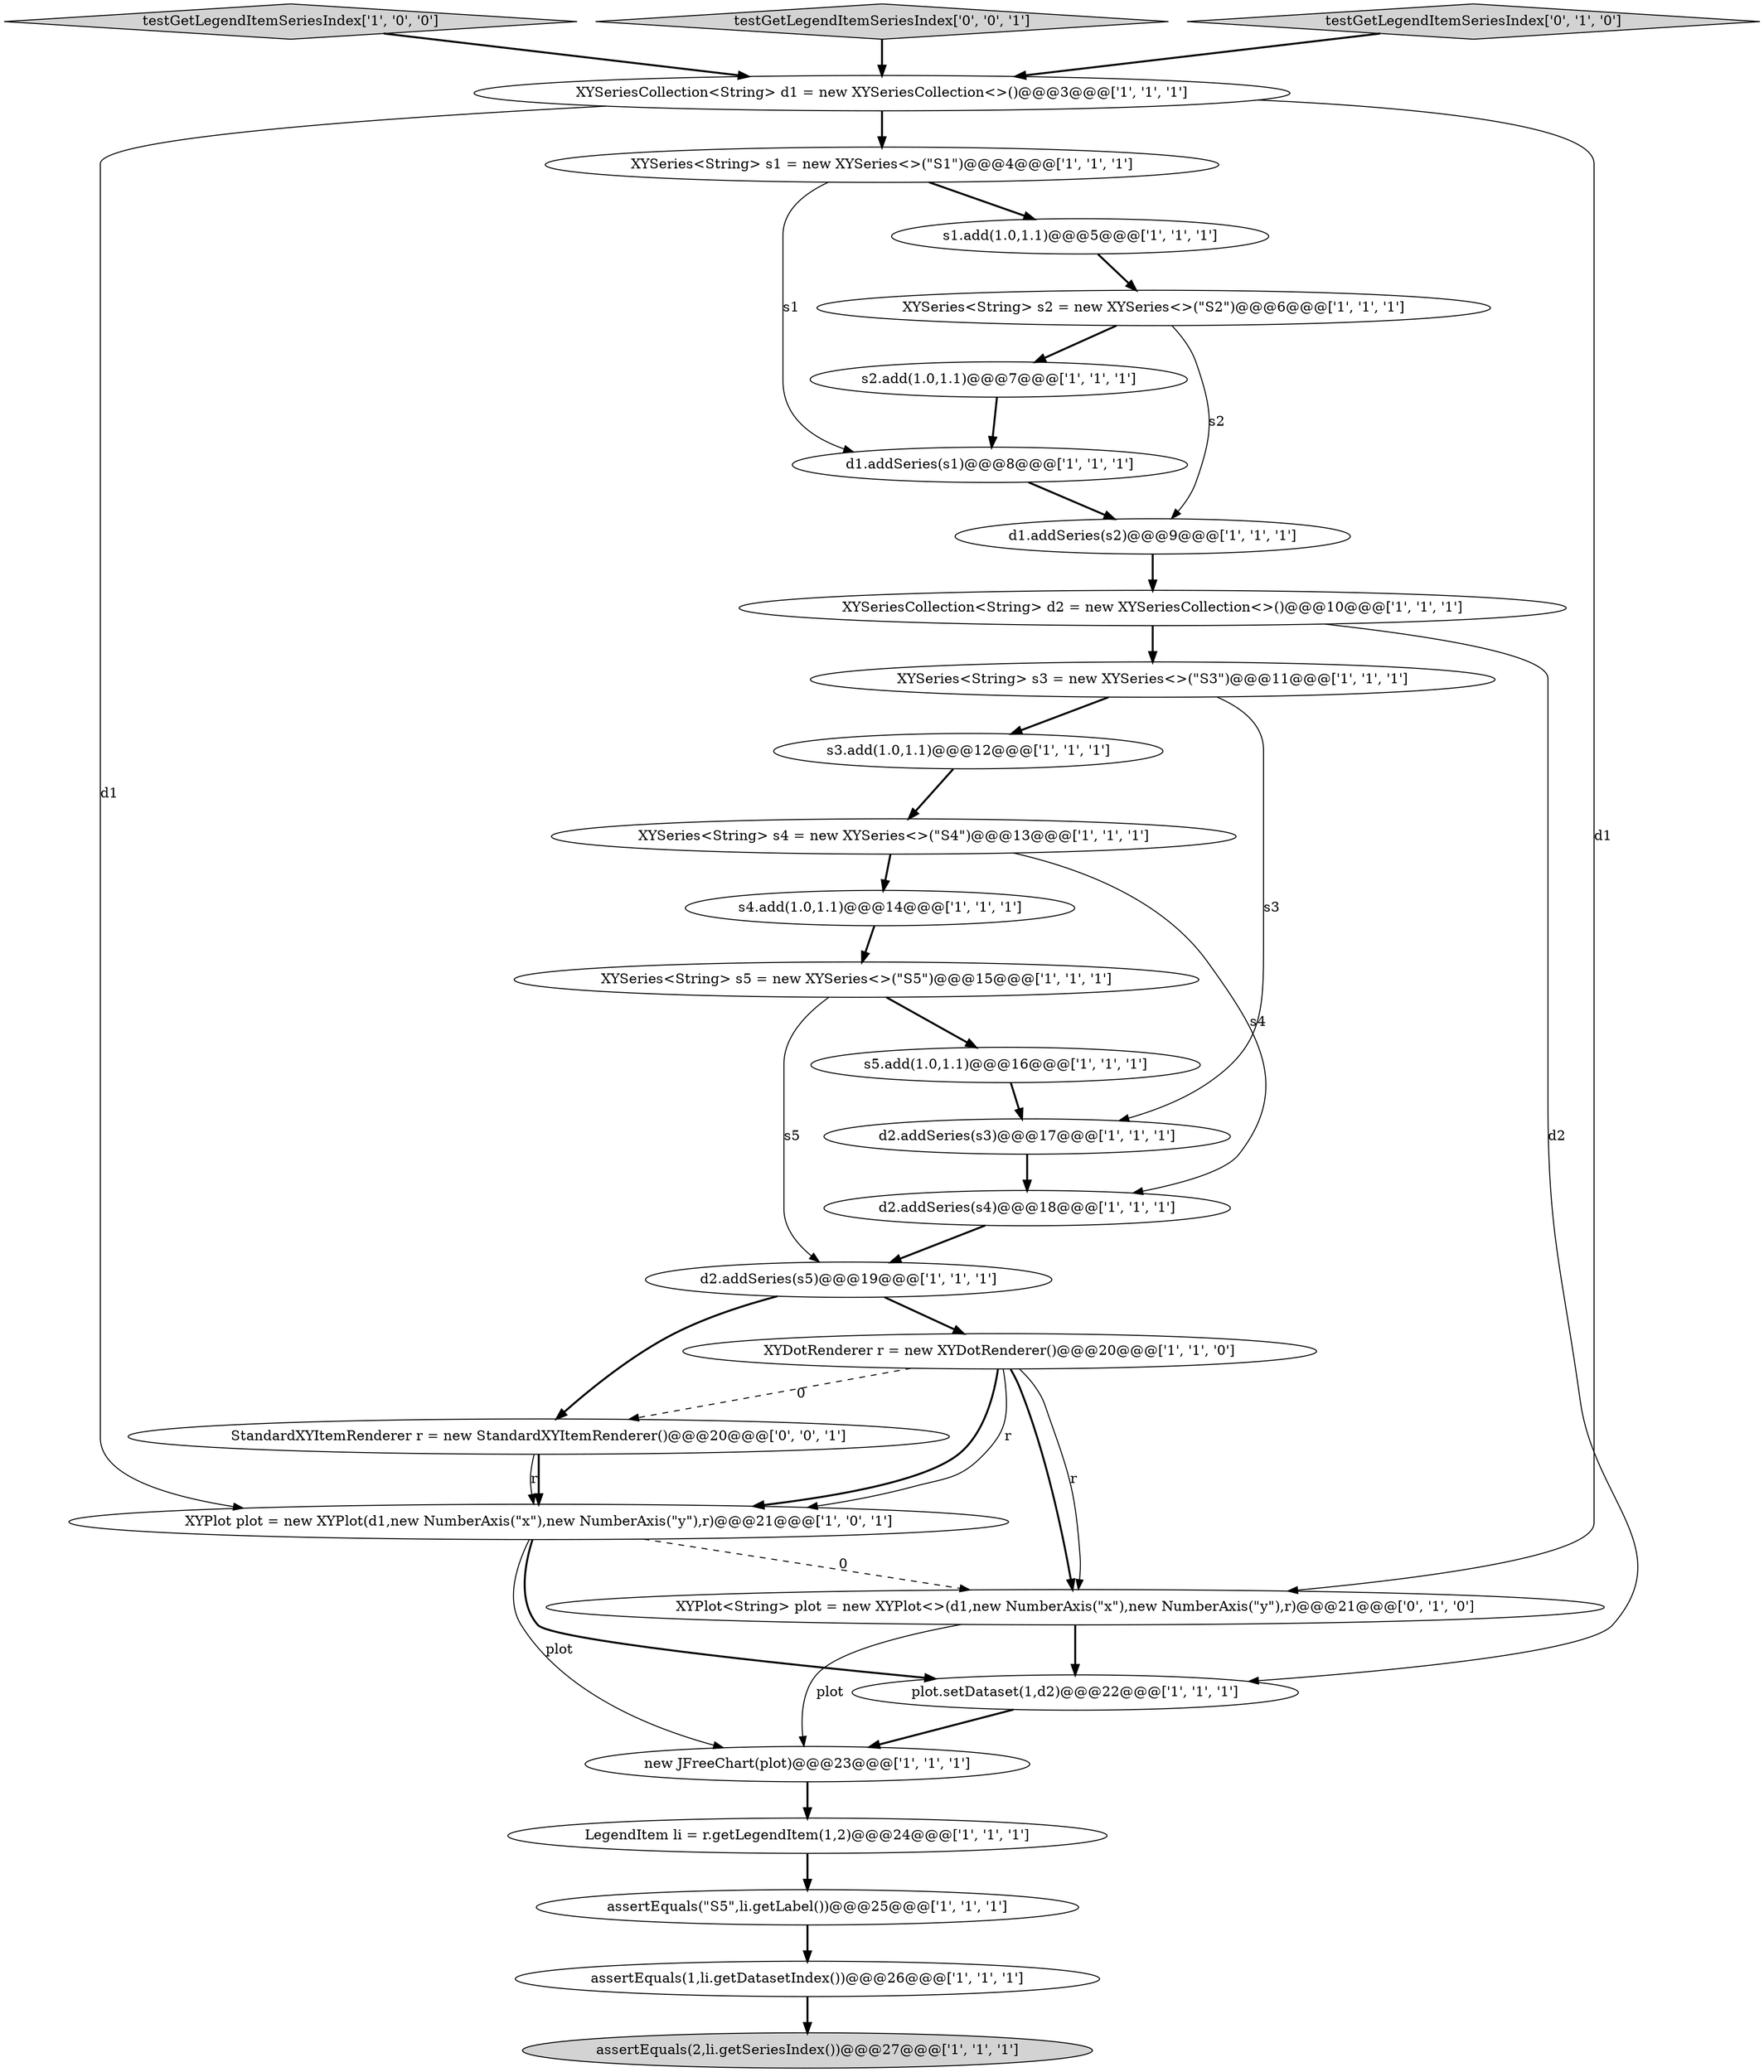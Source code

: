 digraph {
25 [style = filled, label = "s5.add(1.0,1.1)@@@16@@@['1', '1', '1']", fillcolor = white, shape = ellipse image = "AAA0AAABBB1BBB"];
8 [style = filled, label = "plot.setDataset(1,d2)@@@22@@@['1', '1', '1']", fillcolor = white, shape = ellipse image = "AAA0AAABBB1BBB"];
1 [style = filled, label = "assertEquals(\"S5\",li.getLabel())@@@25@@@['1', '1', '1']", fillcolor = white, shape = ellipse image = "AAA0AAABBB1BBB"];
23 [style = filled, label = "d2.addSeries(s4)@@@18@@@['1', '1', '1']", fillcolor = white, shape = ellipse image = "AAA0AAABBB1BBB"];
22 [style = filled, label = "XYPlot plot = new XYPlot(d1,new NumberAxis(\"x\"),new NumberAxis(\"y\"),r)@@@21@@@['1', '0', '1']", fillcolor = white, shape = ellipse image = "AAA0AAABBB1BBB"];
14 [style = filled, label = "s1.add(1.0,1.1)@@@5@@@['1', '1', '1']", fillcolor = white, shape = ellipse image = "AAA0AAABBB1BBB"];
11 [style = filled, label = "s4.add(1.0,1.1)@@@14@@@['1', '1', '1']", fillcolor = white, shape = ellipse image = "AAA0AAABBB1BBB"];
29 [style = filled, label = "StandardXYItemRenderer r = new StandardXYItemRenderer()@@@20@@@['0', '0', '1']", fillcolor = white, shape = ellipse image = "AAA0AAABBB3BBB"];
2 [style = filled, label = "XYSeries<String> s3 = new XYSeries<>(\"S3\")@@@11@@@['1', '1', '1']", fillcolor = white, shape = ellipse image = "AAA0AAABBB1BBB"];
5 [style = filled, label = "d2.addSeries(s5)@@@19@@@['1', '1', '1']", fillcolor = white, shape = ellipse image = "AAA0AAABBB1BBB"];
0 [style = filled, label = "XYSeries<String> s4 = new XYSeries<>(\"S4\")@@@13@@@['1', '1', '1']", fillcolor = white, shape = ellipse image = "AAA0AAABBB1BBB"];
19 [style = filled, label = "XYSeriesCollection<String> d1 = new XYSeriesCollection<>()@@@3@@@['1', '1', '1']", fillcolor = white, shape = ellipse image = "AAA0AAABBB1BBB"];
3 [style = filled, label = "s3.add(1.0,1.1)@@@12@@@['1', '1', '1']", fillcolor = white, shape = ellipse image = "AAA0AAABBB1BBB"];
4 [style = filled, label = "assertEquals(1,li.getDatasetIndex())@@@26@@@['1', '1', '1']", fillcolor = white, shape = ellipse image = "AAA0AAABBB1BBB"];
10 [style = filled, label = "XYSeries<String> s5 = new XYSeries<>(\"S5\")@@@15@@@['1', '1', '1']", fillcolor = white, shape = ellipse image = "AAA0AAABBB1BBB"];
9 [style = filled, label = "d2.addSeries(s3)@@@17@@@['1', '1', '1']", fillcolor = white, shape = ellipse image = "AAA0AAABBB1BBB"];
12 [style = filled, label = "s2.add(1.0,1.1)@@@7@@@['1', '1', '1']", fillcolor = white, shape = ellipse image = "AAA0AAABBB1BBB"];
7 [style = filled, label = "d1.addSeries(s1)@@@8@@@['1', '1', '1']", fillcolor = white, shape = ellipse image = "AAA0AAABBB1BBB"];
26 [style = filled, label = "XYPlot<String> plot = new XYPlot<>(d1,new NumberAxis(\"x\"),new NumberAxis(\"y\"),r)@@@21@@@['0', '1', '0']", fillcolor = white, shape = ellipse image = "AAA1AAABBB2BBB"];
24 [style = filled, label = "XYSeries<String> s1 = new XYSeries<>(\"S1\")@@@4@@@['1', '1', '1']", fillcolor = white, shape = ellipse image = "AAA0AAABBB1BBB"];
6 [style = filled, label = "XYSeries<String> s2 = new XYSeries<>(\"S2\")@@@6@@@['1', '1', '1']", fillcolor = white, shape = ellipse image = "AAA0AAABBB1BBB"];
21 [style = filled, label = "testGetLegendItemSeriesIndex['1', '0', '0']", fillcolor = lightgray, shape = diamond image = "AAA0AAABBB1BBB"];
20 [style = filled, label = "new JFreeChart(plot)@@@23@@@['1', '1', '1']", fillcolor = white, shape = ellipse image = "AAA0AAABBB1BBB"];
18 [style = filled, label = "XYSeriesCollection<String> d2 = new XYSeriesCollection<>()@@@10@@@['1', '1', '1']", fillcolor = white, shape = ellipse image = "AAA0AAABBB1BBB"];
13 [style = filled, label = "assertEquals(2,li.getSeriesIndex())@@@27@@@['1', '1', '1']", fillcolor = lightgray, shape = ellipse image = "AAA0AAABBB1BBB"];
16 [style = filled, label = "LegendItem li = r.getLegendItem(1,2)@@@24@@@['1', '1', '1']", fillcolor = white, shape = ellipse image = "AAA0AAABBB1BBB"];
15 [style = filled, label = "d1.addSeries(s2)@@@9@@@['1', '1', '1']", fillcolor = white, shape = ellipse image = "AAA0AAABBB1BBB"];
17 [style = filled, label = "XYDotRenderer r = new XYDotRenderer()@@@20@@@['1', '1', '0']", fillcolor = white, shape = ellipse image = "AAA0AAABBB1BBB"];
28 [style = filled, label = "testGetLegendItemSeriesIndex['0', '0', '1']", fillcolor = lightgray, shape = diamond image = "AAA0AAABBB3BBB"];
27 [style = filled, label = "testGetLegendItemSeriesIndex['0', '1', '0']", fillcolor = lightgray, shape = diamond image = "AAA0AAABBB2BBB"];
12->7 [style = bold, label=""];
17->26 [style = bold, label=""];
26->8 [style = bold, label=""];
22->8 [style = bold, label=""];
19->22 [style = solid, label="d1"];
18->2 [style = bold, label=""];
22->20 [style = solid, label="plot"];
20->16 [style = bold, label=""];
19->26 [style = solid, label="d1"];
15->18 [style = bold, label=""];
29->22 [style = solid, label="r"];
28->19 [style = bold, label=""];
2->9 [style = solid, label="s3"];
0->23 [style = solid, label="s4"];
19->24 [style = bold, label=""];
10->25 [style = bold, label=""];
18->8 [style = solid, label="d2"];
0->11 [style = bold, label=""];
2->3 [style = bold, label=""];
5->17 [style = bold, label=""];
26->20 [style = solid, label="plot"];
21->19 [style = bold, label=""];
11->10 [style = bold, label=""];
17->26 [style = solid, label="r"];
16->1 [style = bold, label=""];
10->5 [style = solid, label="s5"];
3->0 [style = bold, label=""];
23->5 [style = bold, label=""];
14->6 [style = bold, label=""];
6->12 [style = bold, label=""];
25->9 [style = bold, label=""];
1->4 [style = bold, label=""];
5->29 [style = bold, label=""];
29->22 [style = bold, label=""];
4->13 [style = bold, label=""];
22->26 [style = dashed, label="0"];
9->23 [style = bold, label=""];
7->15 [style = bold, label=""];
17->22 [style = bold, label=""];
27->19 [style = bold, label=""];
24->14 [style = bold, label=""];
24->7 [style = solid, label="s1"];
17->22 [style = solid, label="r"];
6->15 [style = solid, label="s2"];
8->20 [style = bold, label=""];
17->29 [style = dashed, label="0"];
}
